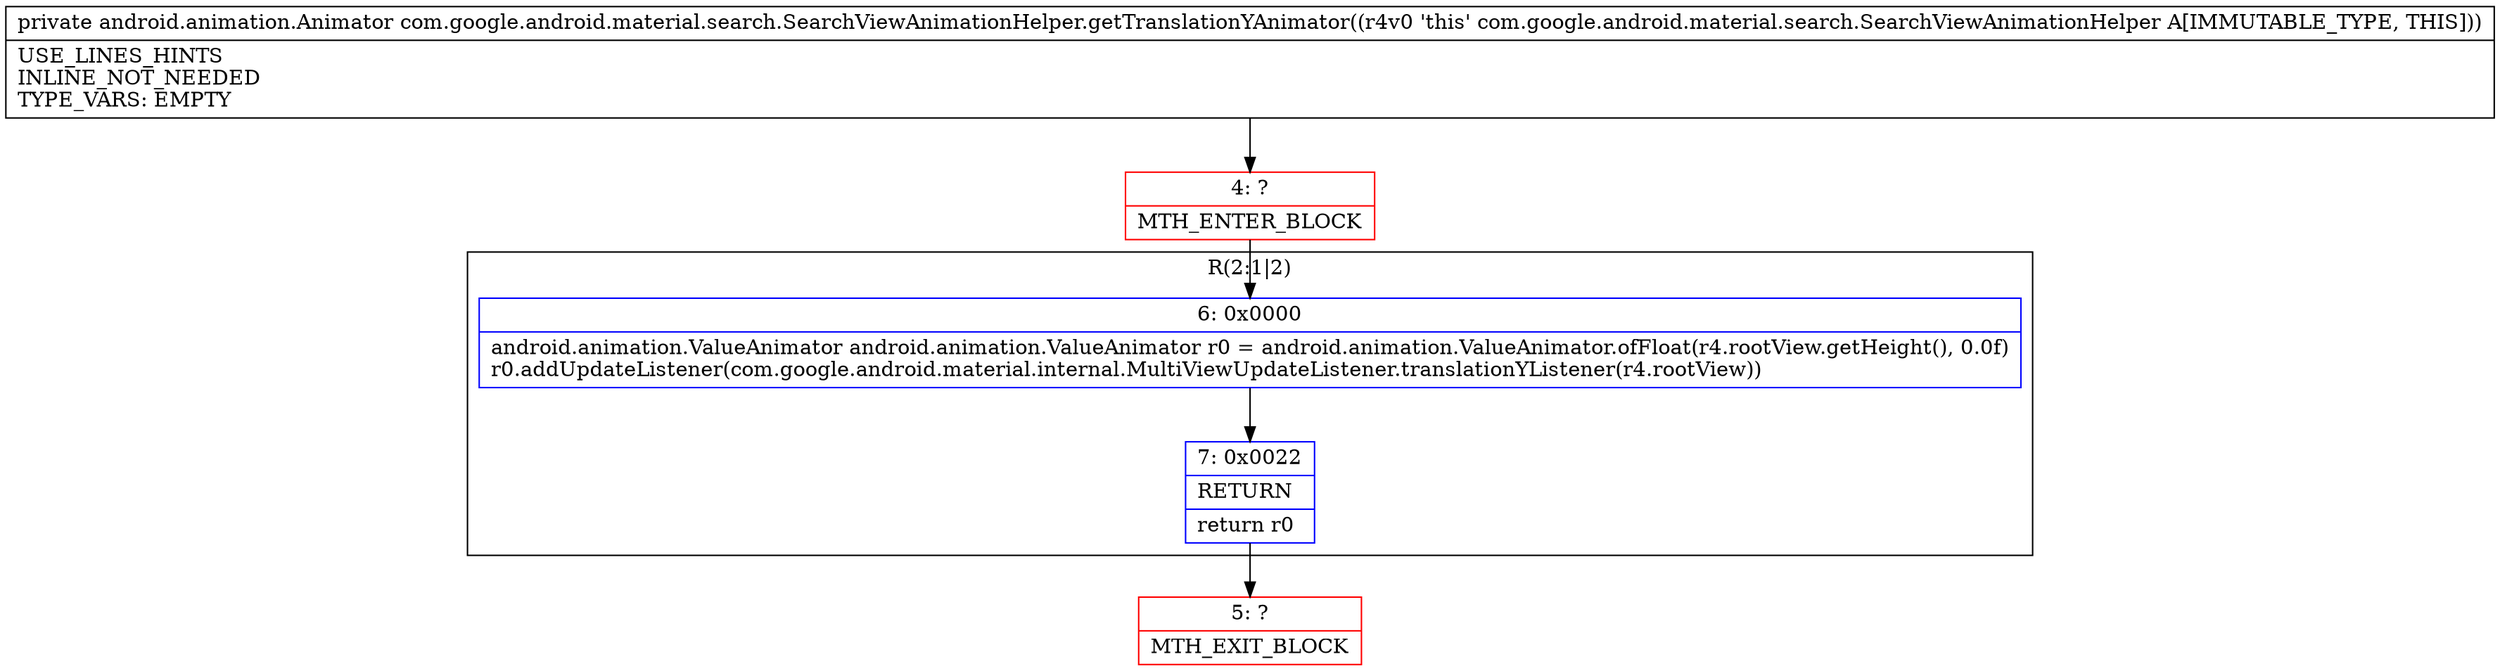 digraph "CFG forcom.google.android.material.search.SearchViewAnimationHelper.getTranslationYAnimator()Landroid\/animation\/Animator;" {
subgraph cluster_Region_1078875463 {
label = "R(2:1|2)";
node [shape=record,color=blue];
Node_6 [shape=record,label="{6\:\ 0x0000|android.animation.ValueAnimator android.animation.ValueAnimator r0 = android.animation.ValueAnimator.ofFloat(r4.rootView.getHeight(), 0.0f)\lr0.addUpdateListener(com.google.android.material.internal.MultiViewUpdateListener.translationYListener(r4.rootView))\l}"];
Node_7 [shape=record,label="{7\:\ 0x0022|RETURN\l|return r0\l}"];
}
Node_4 [shape=record,color=red,label="{4\:\ ?|MTH_ENTER_BLOCK\l}"];
Node_5 [shape=record,color=red,label="{5\:\ ?|MTH_EXIT_BLOCK\l}"];
MethodNode[shape=record,label="{private android.animation.Animator com.google.android.material.search.SearchViewAnimationHelper.getTranslationYAnimator((r4v0 'this' com.google.android.material.search.SearchViewAnimationHelper A[IMMUTABLE_TYPE, THIS]))  | USE_LINES_HINTS\lINLINE_NOT_NEEDED\lTYPE_VARS: EMPTY\l}"];
MethodNode -> Node_4;Node_6 -> Node_7;
Node_7 -> Node_5;
Node_4 -> Node_6;
}

